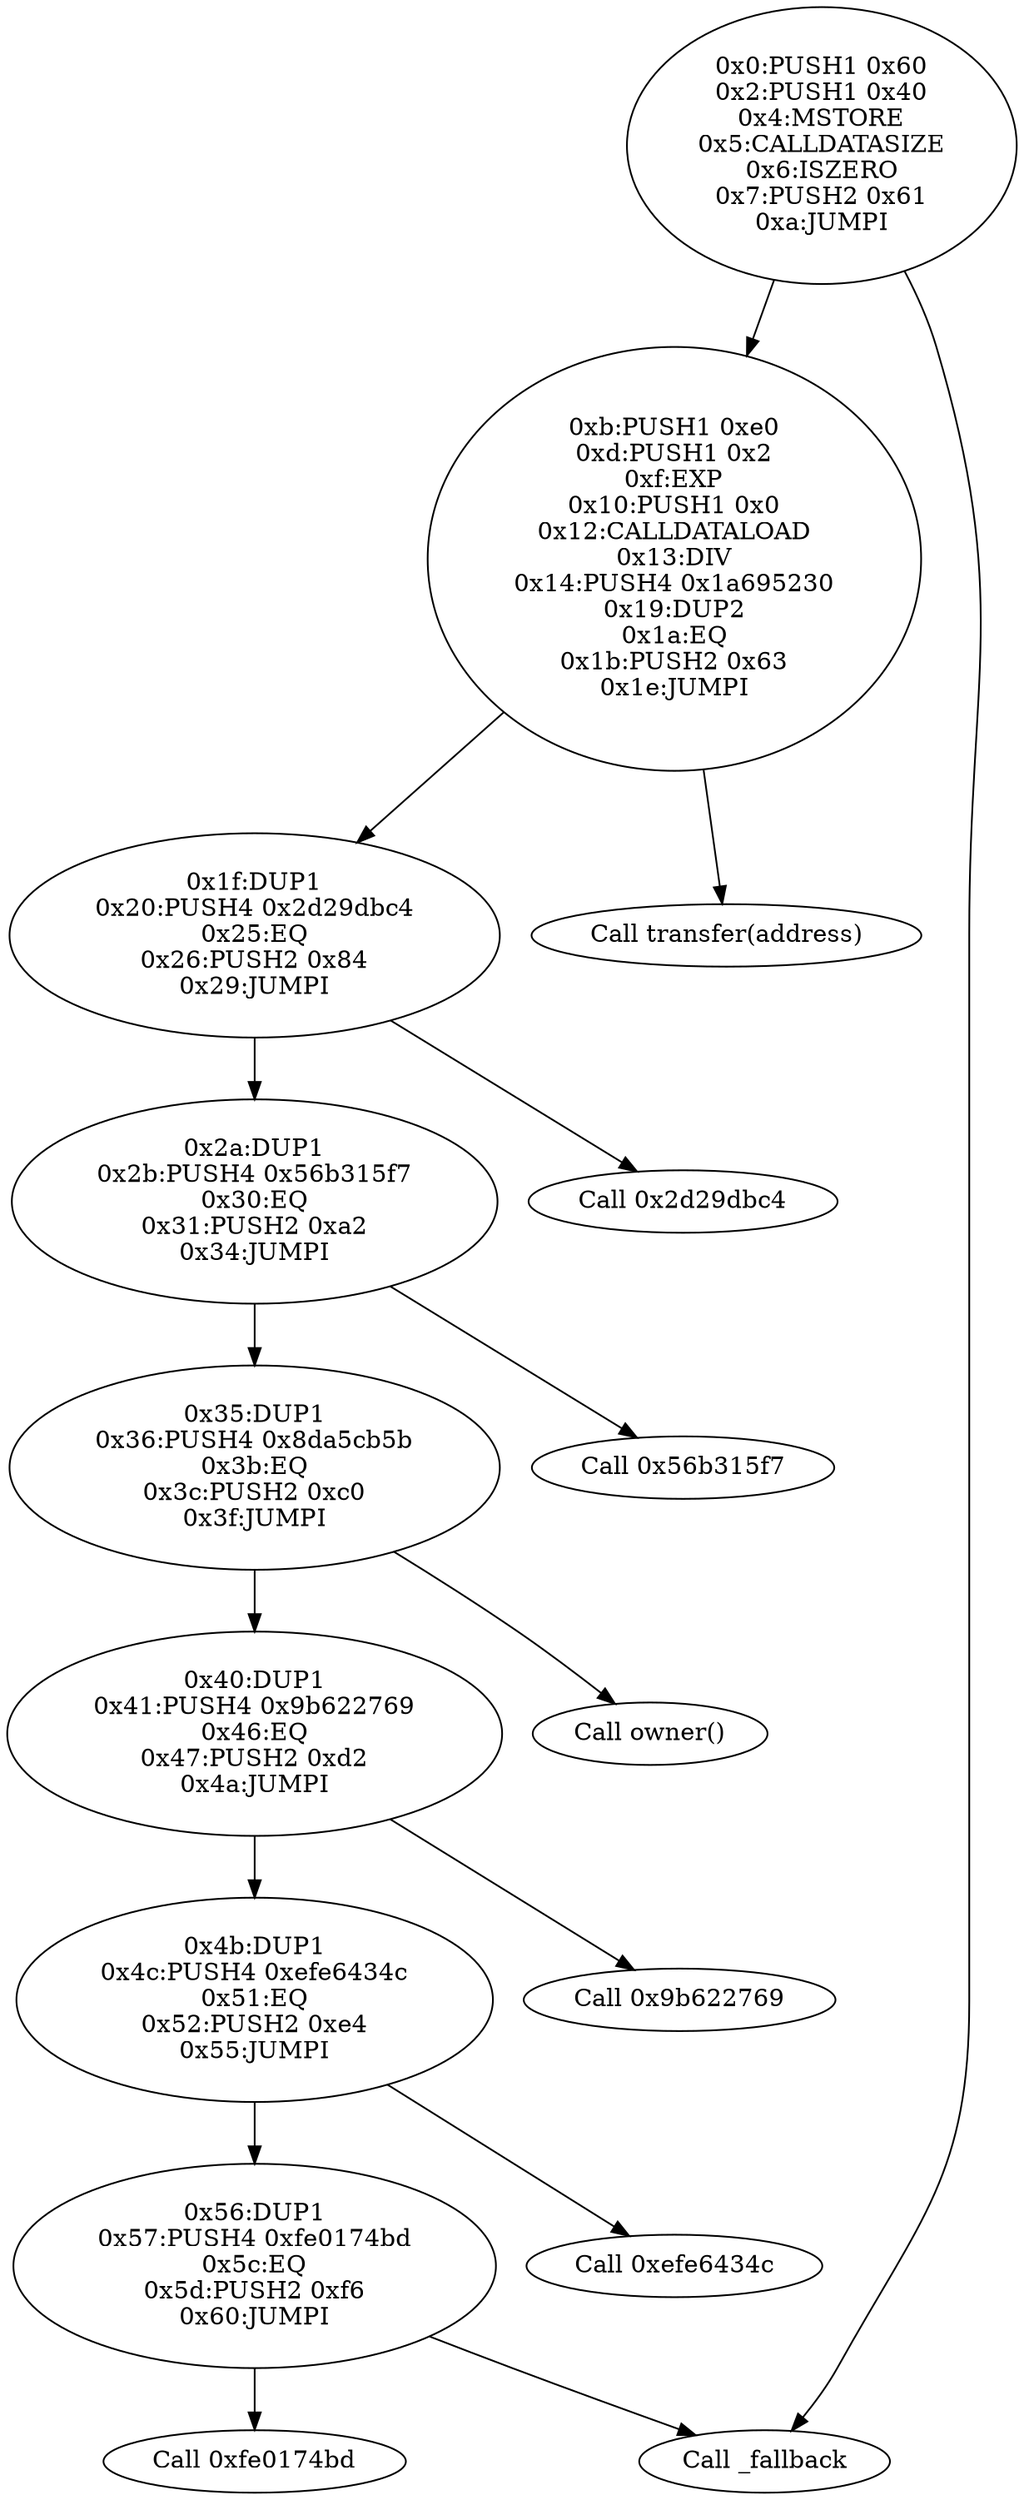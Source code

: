 digraph{
0[label="0x0:PUSH1 0x60
0x2:PUSH1 0x40
0x4:MSTORE
0x5:CALLDATASIZE
0x6:ISZERO
0x7:PUSH2 0x61
0xa:JUMPI"]
0 -> 11
0 -> 97
11[label="0xb:PUSH1 0xe0
0xd:PUSH1 0x2
0xf:EXP
0x10:PUSH1 0x0
0x12:CALLDATALOAD
0x13:DIV
0x14:PUSH4 0x1a695230
0x19:DUP2
0x1a:EQ
0x1b:PUSH2 0x63
0x1e:JUMPI"]
11 -> 31
11 -> 99
31[label="0x1f:DUP1
0x20:PUSH4 0x2d29dbc4
0x25:EQ
0x26:PUSH2 0x84
0x29:JUMPI"]
31 -> 42
31 -> 132
42[label="0x2a:DUP1
0x2b:PUSH4 0x56b315f7
0x30:EQ
0x31:PUSH2 0xa2
0x34:JUMPI"]
42 -> 53
42 -> 162
53[label="0x35:DUP1
0x36:PUSH4 0x8da5cb5b
0x3b:EQ
0x3c:PUSH2 0xc0
0x3f:JUMPI"]
53 -> 64
53 -> 192
64[label="0x40:DUP1
0x41:PUSH4 0x9b622769
0x46:EQ
0x47:PUSH2 0xd2
0x4a:JUMPI"]
64 -> 75
64 -> 210
75[label="0x4b:DUP1
0x4c:PUSH4 0xefe6434c
0x51:EQ
0x52:PUSH2 0xe4
0x55:JUMPI"]
75 -> 86
75 -> 228
86[label="0x56:DUP1
0x57:PUSH4 0xfe0174bd
0x5c:EQ
0x5d:PUSH2 0xf6
0x60:JUMPI"]
86 -> 97
86 -> 246
97[label="Call _fallback"]
99[label="Call transfer(address)"]
132[label="Call 0x2d29dbc4"]
162[label="Call 0x56b315f7"]
192[label="Call owner()"]
210[label="Call 0x9b622769"]
228[label="Call 0xefe6434c"]
246[label="Call 0xfe0174bd"]

}